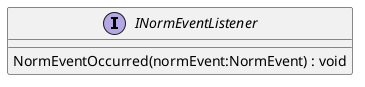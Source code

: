 @startuml
interface INormEventListener {
    NormEventOccurred(normEvent:NormEvent) : void
}
@enduml